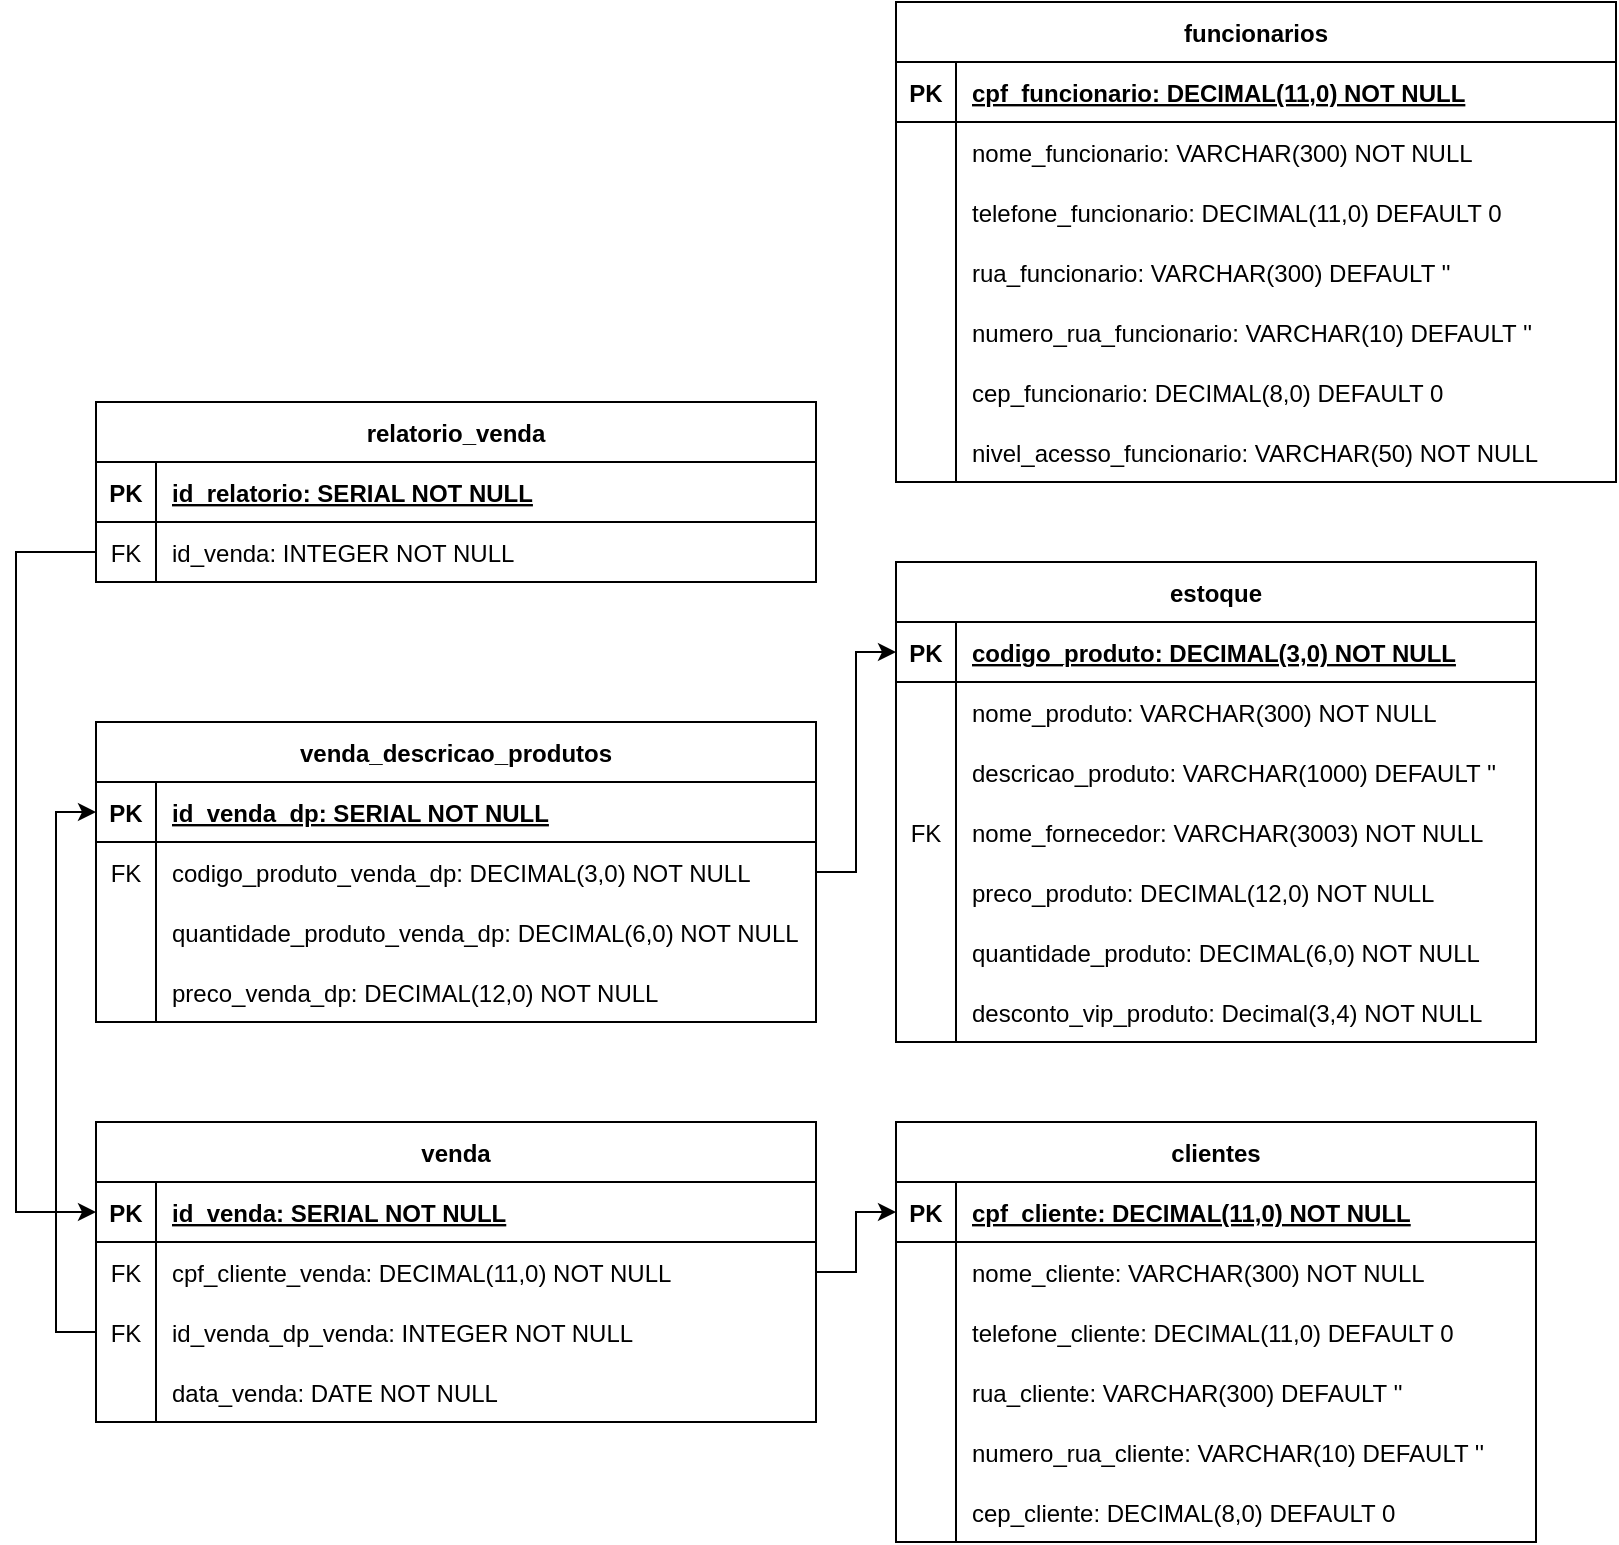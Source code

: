 <mxfile version="22.1.5" type="github">
  <diagram id="R2lEEEUBdFMjLlhIrx00" name="Page-1">
    <mxGraphModel dx="1674" dy="896" grid="1" gridSize="10" guides="1" tooltips="1" connect="1" arrows="1" fold="1" page="1" pageScale="1" pageWidth="850" pageHeight="1100" math="0" shadow="0" extFonts="Permanent Marker^https://fonts.googleapis.com/css?family=Permanent+Marker">
      <root>
        <mxCell id="0" />
        <mxCell id="1" parent="0" />
        <mxCell id="C-vyLk0tnHw3VtMMgP7b-2" value="clientes" style="shape=table;startSize=30;container=1;collapsible=1;childLayout=tableLayout;fixedRows=1;rowLines=0;fontStyle=1;align=center;resizeLast=1;" parent="1" vertex="1">
          <mxGeometry x="460" y="600" width="320" height="210" as="geometry" />
        </mxCell>
        <mxCell id="C-vyLk0tnHw3VtMMgP7b-3" value="" style="shape=partialRectangle;collapsible=0;dropTarget=0;pointerEvents=0;fillColor=none;points=[[0,0.5],[1,0.5]];portConstraint=eastwest;top=0;left=0;right=0;bottom=1;" parent="C-vyLk0tnHw3VtMMgP7b-2" vertex="1">
          <mxGeometry y="30" width="320" height="30" as="geometry" />
        </mxCell>
        <mxCell id="C-vyLk0tnHw3VtMMgP7b-4" value="PK" style="shape=partialRectangle;overflow=hidden;connectable=0;fillColor=none;top=0;left=0;bottom=0;right=0;fontStyle=1;" parent="C-vyLk0tnHw3VtMMgP7b-3" vertex="1">
          <mxGeometry width="30" height="30" as="geometry">
            <mxRectangle width="30" height="30" as="alternateBounds" />
          </mxGeometry>
        </mxCell>
        <mxCell id="C-vyLk0tnHw3VtMMgP7b-5" value="cpf_cliente: DECIMAL(11,0) NOT NULL" style="shape=partialRectangle;overflow=hidden;connectable=0;fillColor=none;top=0;left=0;bottom=0;right=0;align=left;spacingLeft=6;fontStyle=5;" parent="C-vyLk0tnHw3VtMMgP7b-3" vertex="1">
          <mxGeometry x="30" width="290" height="30" as="geometry">
            <mxRectangle width="290" height="30" as="alternateBounds" />
          </mxGeometry>
        </mxCell>
        <mxCell id="C-vyLk0tnHw3VtMMgP7b-6" value="" style="shape=partialRectangle;collapsible=0;dropTarget=0;pointerEvents=0;fillColor=none;points=[[0,0.5],[1,0.5]];portConstraint=eastwest;top=0;left=0;right=0;bottom=0;" parent="C-vyLk0tnHw3VtMMgP7b-2" vertex="1">
          <mxGeometry y="60" width="320" height="30" as="geometry" />
        </mxCell>
        <mxCell id="C-vyLk0tnHw3VtMMgP7b-7" value="" style="shape=partialRectangle;overflow=hidden;connectable=0;fillColor=none;top=0;left=0;bottom=0;right=0;" parent="C-vyLk0tnHw3VtMMgP7b-6" vertex="1">
          <mxGeometry width="30" height="30" as="geometry">
            <mxRectangle width="30" height="30" as="alternateBounds" />
          </mxGeometry>
        </mxCell>
        <mxCell id="C-vyLk0tnHw3VtMMgP7b-8" value="nome_cliente: VARCHAR(300) NOT NULL" style="shape=partialRectangle;overflow=hidden;connectable=0;fillColor=none;top=0;left=0;bottom=0;right=0;align=left;spacingLeft=6;" parent="C-vyLk0tnHw3VtMMgP7b-6" vertex="1">
          <mxGeometry x="30" width="290" height="30" as="geometry">
            <mxRectangle width="290" height="30" as="alternateBounds" />
          </mxGeometry>
        </mxCell>
        <mxCell id="VuaBsLZZw2XXIkpd5qdw-1" value="" style="shape=partialRectangle;collapsible=0;dropTarget=0;pointerEvents=0;fillColor=none;points=[[0,0.5],[1,0.5]];portConstraint=eastwest;top=0;left=0;right=0;bottom=0;" parent="C-vyLk0tnHw3VtMMgP7b-2" vertex="1">
          <mxGeometry y="90" width="320" height="30" as="geometry" />
        </mxCell>
        <mxCell id="VuaBsLZZw2XXIkpd5qdw-2" value="" style="shape=partialRectangle;overflow=hidden;connectable=0;fillColor=none;top=0;left=0;bottom=0;right=0;" parent="VuaBsLZZw2XXIkpd5qdw-1" vertex="1">
          <mxGeometry width="30" height="30" as="geometry">
            <mxRectangle width="30" height="30" as="alternateBounds" />
          </mxGeometry>
        </mxCell>
        <mxCell id="VuaBsLZZw2XXIkpd5qdw-3" value="telefone_cliente: DECIMAL(11,0) DEFAULT 0" style="shape=partialRectangle;overflow=hidden;connectable=0;fillColor=none;top=0;left=0;bottom=0;right=0;align=left;spacingLeft=6;" parent="VuaBsLZZw2XXIkpd5qdw-1" vertex="1">
          <mxGeometry x="30" width="290" height="30" as="geometry">
            <mxRectangle width="290" height="30" as="alternateBounds" />
          </mxGeometry>
        </mxCell>
        <mxCell id="VuaBsLZZw2XXIkpd5qdw-4" value="" style="shape=partialRectangle;collapsible=0;dropTarget=0;pointerEvents=0;fillColor=none;points=[[0,0.5],[1,0.5]];portConstraint=eastwest;top=0;left=0;right=0;bottom=0;" parent="C-vyLk0tnHw3VtMMgP7b-2" vertex="1">
          <mxGeometry y="120" width="320" height="30" as="geometry" />
        </mxCell>
        <mxCell id="VuaBsLZZw2XXIkpd5qdw-5" value="" style="shape=partialRectangle;overflow=hidden;connectable=0;fillColor=none;top=0;left=0;bottom=0;right=0;" parent="VuaBsLZZw2XXIkpd5qdw-4" vertex="1">
          <mxGeometry width="30" height="30" as="geometry">
            <mxRectangle width="30" height="30" as="alternateBounds" />
          </mxGeometry>
        </mxCell>
        <mxCell id="VuaBsLZZw2XXIkpd5qdw-6" value="rua_cliente: VARCHAR(300) DEFAULT &#39;&#39;" style="shape=partialRectangle;overflow=hidden;connectable=0;fillColor=none;top=0;left=0;bottom=0;right=0;align=left;spacingLeft=6;" parent="VuaBsLZZw2XXIkpd5qdw-4" vertex="1">
          <mxGeometry x="30" width="290" height="30" as="geometry">
            <mxRectangle width="290" height="30" as="alternateBounds" />
          </mxGeometry>
        </mxCell>
        <mxCell id="VuaBsLZZw2XXIkpd5qdw-7" value="" style="shape=partialRectangle;collapsible=0;dropTarget=0;pointerEvents=0;fillColor=none;points=[[0,0.5],[1,0.5]];portConstraint=eastwest;top=0;left=0;right=0;bottom=0;" parent="C-vyLk0tnHw3VtMMgP7b-2" vertex="1">
          <mxGeometry y="150" width="320" height="30" as="geometry" />
        </mxCell>
        <mxCell id="VuaBsLZZw2XXIkpd5qdw-8" value="" style="shape=partialRectangle;overflow=hidden;connectable=0;fillColor=none;top=0;left=0;bottom=0;right=0;" parent="VuaBsLZZw2XXIkpd5qdw-7" vertex="1">
          <mxGeometry width="30" height="30" as="geometry">
            <mxRectangle width="30" height="30" as="alternateBounds" />
          </mxGeometry>
        </mxCell>
        <mxCell id="VuaBsLZZw2XXIkpd5qdw-9" value="numero_rua_cliente: VARCHAR(10) DEFAULT &#39;&#39;" style="shape=partialRectangle;overflow=hidden;connectable=0;fillColor=none;top=0;left=0;bottom=0;right=0;align=left;spacingLeft=6;" parent="VuaBsLZZw2XXIkpd5qdw-7" vertex="1">
          <mxGeometry x="30" width="290" height="30" as="geometry">
            <mxRectangle width="290" height="30" as="alternateBounds" />
          </mxGeometry>
        </mxCell>
        <mxCell id="C-vyLk0tnHw3VtMMgP7b-9" value="" style="shape=partialRectangle;collapsible=0;dropTarget=0;pointerEvents=0;fillColor=none;points=[[0,0.5],[1,0.5]];portConstraint=eastwest;top=0;left=0;right=0;bottom=0;" parent="C-vyLk0tnHw3VtMMgP7b-2" vertex="1">
          <mxGeometry y="180" width="320" height="30" as="geometry" />
        </mxCell>
        <mxCell id="C-vyLk0tnHw3VtMMgP7b-10" value="" style="shape=partialRectangle;overflow=hidden;connectable=0;fillColor=none;top=0;left=0;bottom=0;right=0;" parent="C-vyLk0tnHw3VtMMgP7b-9" vertex="1">
          <mxGeometry width="30" height="30" as="geometry">
            <mxRectangle width="30" height="30" as="alternateBounds" />
          </mxGeometry>
        </mxCell>
        <mxCell id="C-vyLk0tnHw3VtMMgP7b-11" value="cep_cliente: DECIMAL(8,0) DEFAULT 0 " style="shape=partialRectangle;overflow=hidden;connectable=0;fillColor=none;top=0;left=0;bottom=0;right=0;align=left;spacingLeft=6;" parent="C-vyLk0tnHw3VtMMgP7b-9" vertex="1">
          <mxGeometry x="30" width="290" height="30" as="geometry">
            <mxRectangle width="290" height="30" as="alternateBounds" />
          </mxGeometry>
        </mxCell>
        <mxCell id="VuaBsLZZw2XXIkpd5qdw-10" value="estoque" style="shape=table;startSize=30;container=1;collapsible=1;childLayout=tableLayout;fixedRows=1;rowLines=0;fontStyle=1;align=center;resizeLast=1;" parent="1" vertex="1">
          <mxGeometry x="460" y="320" width="320" height="240" as="geometry" />
        </mxCell>
        <mxCell id="VuaBsLZZw2XXIkpd5qdw-11" value="" style="shape=partialRectangle;collapsible=0;dropTarget=0;pointerEvents=0;fillColor=none;points=[[0,0.5],[1,0.5]];portConstraint=eastwest;top=0;left=0;right=0;bottom=1;" parent="VuaBsLZZw2XXIkpd5qdw-10" vertex="1">
          <mxGeometry y="30" width="320" height="30" as="geometry" />
        </mxCell>
        <mxCell id="VuaBsLZZw2XXIkpd5qdw-12" value="PK" style="shape=partialRectangle;overflow=hidden;connectable=0;fillColor=none;top=0;left=0;bottom=0;right=0;fontStyle=1;" parent="VuaBsLZZw2XXIkpd5qdw-11" vertex="1">
          <mxGeometry width="30" height="30" as="geometry">
            <mxRectangle width="30" height="30" as="alternateBounds" />
          </mxGeometry>
        </mxCell>
        <mxCell id="VuaBsLZZw2XXIkpd5qdw-13" value="codigo_produto: DECIMAL(3,0) NOT NULL" style="shape=partialRectangle;overflow=hidden;connectable=0;fillColor=none;top=0;left=0;bottom=0;right=0;align=left;spacingLeft=6;fontStyle=5;" parent="VuaBsLZZw2XXIkpd5qdw-11" vertex="1">
          <mxGeometry x="30" width="290" height="30" as="geometry">
            <mxRectangle width="290" height="30" as="alternateBounds" />
          </mxGeometry>
        </mxCell>
        <mxCell id="VuaBsLZZw2XXIkpd5qdw-14" value="" style="shape=partialRectangle;collapsible=0;dropTarget=0;pointerEvents=0;fillColor=none;points=[[0,0.5],[1,0.5]];portConstraint=eastwest;top=0;left=0;right=0;bottom=0;" parent="VuaBsLZZw2XXIkpd5qdw-10" vertex="1">
          <mxGeometry y="60" width="320" height="30" as="geometry" />
        </mxCell>
        <mxCell id="VuaBsLZZw2XXIkpd5qdw-15" value="" style="shape=partialRectangle;overflow=hidden;connectable=0;fillColor=none;top=0;left=0;bottom=0;right=0;" parent="VuaBsLZZw2XXIkpd5qdw-14" vertex="1">
          <mxGeometry width="30" height="30" as="geometry">
            <mxRectangle width="30" height="30" as="alternateBounds" />
          </mxGeometry>
        </mxCell>
        <mxCell id="VuaBsLZZw2XXIkpd5qdw-16" value="nome_produto: VARCHAR(300) NOT NULL" style="shape=partialRectangle;overflow=hidden;connectable=0;fillColor=none;top=0;left=0;bottom=0;right=0;align=left;spacingLeft=6;" parent="VuaBsLZZw2XXIkpd5qdw-14" vertex="1">
          <mxGeometry x="30" width="290" height="30" as="geometry">
            <mxRectangle width="290" height="30" as="alternateBounds" />
          </mxGeometry>
        </mxCell>
        <mxCell id="VuaBsLZZw2XXIkpd5qdw-17" value="" style="shape=partialRectangle;collapsible=0;dropTarget=0;pointerEvents=0;fillColor=none;points=[[0,0.5],[1,0.5]];portConstraint=eastwest;top=0;left=0;right=0;bottom=0;" parent="VuaBsLZZw2XXIkpd5qdw-10" vertex="1">
          <mxGeometry y="90" width="320" height="30" as="geometry" />
        </mxCell>
        <mxCell id="VuaBsLZZw2XXIkpd5qdw-18" value="" style="shape=partialRectangle;overflow=hidden;connectable=0;fillColor=none;top=0;left=0;bottom=0;right=0;" parent="VuaBsLZZw2XXIkpd5qdw-17" vertex="1">
          <mxGeometry width="30" height="30" as="geometry">
            <mxRectangle width="30" height="30" as="alternateBounds" />
          </mxGeometry>
        </mxCell>
        <mxCell id="VuaBsLZZw2XXIkpd5qdw-19" value="descricao_produto: VARCHAR(1000) DEFAULT &#39;&#39;" style="shape=partialRectangle;overflow=hidden;connectable=0;fillColor=none;top=0;left=0;bottom=0;right=0;align=left;spacingLeft=6;" parent="VuaBsLZZw2XXIkpd5qdw-17" vertex="1">
          <mxGeometry x="30" width="290" height="30" as="geometry">
            <mxRectangle width="290" height="30" as="alternateBounds" />
          </mxGeometry>
        </mxCell>
        <mxCell id="VuaBsLZZw2XXIkpd5qdw-20" value="" style="shape=partialRectangle;collapsible=0;dropTarget=0;pointerEvents=0;fillColor=none;points=[[0,0.5],[1,0.5]];portConstraint=eastwest;top=0;left=0;right=0;bottom=0;" parent="VuaBsLZZw2XXIkpd5qdw-10" vertex="1">
          <mxGeometry y="120" width="320" height="30" as="geometry" />
        </mxCell>
        <mxCell id="VuaBsLZZw2XXIkpd5qdw-21" value="FK" style="shape=partialRectangle;overflow=hidden;connectable=0;fillColor=none;top=0;left=0;bottom=0;right=0;" parent="VuaBsLZZw2XXIkpd5qdw-20" vertex="1">
          <mxGeometry width="30" height="30" as="geometry">
            <mxRectangle width="30" height="30" as="alternateBounds" />
          </mxGeometry>
        </mxCell>
        <mxCell id="VuaBsLZZw2XXIkpd5qdw-22" value="nome_fornecedor: VARCHAR(3003) NOT NULL" style="shape=partialRectangle;overflow=hidden;connectable=0;fillColor=none;top=0;left=0;bottom=0;right=0;align=left;spacingLeft=6;" parent="VuaBsLZZw2XXIkpd5qdw-20" vertex="1">
          <mxGeometry x="30" width="290" height="30" as="geometry">
            <mxRectangle width="290" height="30" as="alternateBounds" />
          </mxGeometry>
        </mxCell>
        <mxCell id="VuaBsLZZw2XXIkpd5qdw-23" value="" style="shape=partialRectangle;collapsible=0;dropTarget=0;pointerEvents=0;fillColor=none;points=[[0,0.5],[1,0.5]];portConstraint=eastwest;top=0;left=0;right=0;bottom=0;" parent="VuaBsLZZw2XXIkpd5qdw-10" vertex="1">
          <mxGeometry y="150" width="320" height="30" as="geometry" />
        </mxCell>
        <mxCell id="VuaBsLZZw2XXIkpd5qdw-24" value="" style="shape=partialRectangle;overflow=hidden;connectable=0;fillColor=none;top=0;left=0;bottom=0;right=0;" parent="VuaBsLZZw2XXIkpd5qdw-23" vertex="1">
          <mxGeometry width="30" height="30" as="geometry">
            <mxRectangle width="30" height="30" as="alternateBounds" />
          </mxGeometry>
        </mxCell>
        <mxCell id="VuaBsLZZw2XXIkpd5qdw-25" value="preco_produto: DECIMAL(12,0) NOT NULL" style="shape=partialRectangle;overflow=hidden;connectable=0;fillColor=none;top=0;left=0;bottom=0;right=0;align=left;spacingLeft=6;" parent="VuaBsLZZw2XXIkpd5qdw-23" vertex="1">
          <mxGeometry x="30" width="290" height="30" as="geometry">
            <mxRectangle width="290" height="30" as="alternateBounds" />
          </mxGeometry>
        </mxCell>
        <mxCell id="VuaBsLZZw2XXIkpd5qdw-26" value="" style="shape=partialRectangle;collapsible=0;dropTarget=0;pointerEvents=0;fillColor=none;points=[[0,0.5],[1,0.5]];portConstraint=eastwest;top=0;left=0;right=0;bottom=0;" parent="VuaBsLZZw2XXIkpd5qdw-10" vertex="1">
          <mxGeometry y="180" width="320" height="30" as="geometry" />
        </mxCell>
        <mxCell id="VuaBsLZZw2XXIkpd5qdw-27" value="" style="shape=partialRectangle;overflow=hidden;connectable=0;fillColor=none;top=0;left=0;bottom=0;right=0;" parent="VuaBsLZZw2XXIkpd5qdw-26" vertex="1">
          <mxGeometry width="30" height="30" as="geometry">
            <mxRectangle width="30" height="30" as="alternateBounds" />
          </mxGeometry>
        </mxCell>
        <mxCell id="VuaBsLZZw2XXIkpd5qdw-28" value="quantidade_produto: DECIMAL(6,0) NOT NULL" style="shape=partialRectangle;overflow=hidden;connectable=0;fillColor=none;top=0;left=0;bottom=0;right=0;align=left;spacingLeft=6;" parent="VuaBsLZZw2XXIkpd5qdw-26" vertex="1">
          <mxGeometry x="30" width="290" height="30" as="geometry">
            <mxRectangle width="290" height="30" as="alternateBounds" />
          </mxGeometry>
        </mxCell>
        <mxCell id="VuaBsLZZw2XXIkpd5qdw-74" value="" style="shape=partialRectangle;collapsible=0;dropTarget=0;pointerEvents=0;fillColor=none;points=[[0,0.5],[1,0.5]];portConstraint=eastwest;top=0;left=0;right=0;bottom=0;" parent="VuaBsLZZw2XXIkpd5qdw-10" vertex="1">
          <mxGeometry y="210" width="320" height="30" as="geometry" />
        </mxCell>
        <mxCell id="VuaBsLZZw2XXIkpd5qdw-75" value="" style="shape=partialRectangle;overflow=hidden;connectable=0;fillColor=none;top=0;left=0;bottom=0;right=0;" parent="VuaBsLZZw2XXIkpd5qdw-74" vertex="1">
          <mxGeometry width="30" height="30" as="geometry">
            <mxRectangle width="30" height="30" as="alternateBounds" />
          </mxGeometry>
        </mxCell>
        <mxCell id="VuaBsLZZw2XXIkpd5qdw-76" value="desconto_vip_produto: Decimal(3,4) NOT NULL" style="shape=partialRectangle;overflow=hidden;connectable=0;fillColor=none;top=0;left=0;bottom=0;right=0;align=left;spacingLeft=6;" parent="VuaBsLZZw2XXIkpd5qdw-74" vertex="1">
          <mxGeometry x="30" width="290" height="30" as="geometry">
            <mxRectangle width="290" height="30" as="alternateBounds" />
          </mxGeometry>
        </mxCell>
        <mxCell id="VuaBsLZZw2XXIkpd5qdw-48" value="funcionarios" style="shape=table;startSize=30;container=1;collapsible=1;childLayout=tableLayout;fixedRows=1;rowLines=0;fontStyle=1;align=center;resizeLast=1;" parent="1" vertex="1">
          <mxGeometry x="460" y="40" width="360" height="240" as="geometry" />
        </mxCell>
        <mxCell id="VuaBsLZZw2XXIkpd5qdw-49" value="" style="shape=partialRectangle;collapsible=0;dropTarget=0;pointerEvents=0;fillColor=none;points=[[0,0.5],[1,0.5]];portConstraint=eastwest;top=0;left=0;right=0;bottom=1;" parent="VuaBsLZZw2XXIkpd5qdw-48" vertex="1">
          <mxGeometry y="30" width="360" height="30" as="geometry" />
        </mxCell>
        <mxCell id="VuaBsLZZw2XXIkpd5qdw-50" value="PK" style="shape=partialRectangle;overflow=hidden;connectable=0;fillColor=none;top=0;left=0;bottom=0;right=0;fontStyle=1;" parent="VuaBsLZZw2XXIkpd5qdw-49" vertex="1">
          <mxGeometry width="30" height="30" as="geometry">
            <mxRectangle width="30" height="30" as="alternateBounds" />
          </mxGeometry>
        </mxCell>
        <mxCell id="VuaBsLZZw2XXIkpd5qdw-51" value="cpf_funcionario: DECIMAL(11,0) NOT NULL" style="shape=partialRectangle;overflow=hidden;connectable=0;fillColor=none;top=0;left=0;bottom=0;right=0;align=left;spacingLeft=6;fontStyle=5;" parent="VuaBsLZZw2XXIkpd5qdw-49" vertex="1">
          <mxGeometry x="30" width="330" height="30" as="geometry">
            <mxRectangle width="330" height="30" as="alternateBounds" />
          </mxGeometry>
        </mxCell>
        <mxCell id="VuaBsLZZw2XXIkpd5qdw-52" value="" style="shape=partialRectangle;collapsible=0;dropTarget=0;pointerEvents=0;fillColor=none;points=[[0,0.5],[1,0.5]];portConstraint=eastwest;top=0;left=0;right=0;bottom=0;" parent="VuaBsLZZw2XXIkpd5qdw-48" vertex="1">
          <mxGeometry y="60" width="360" height="30" as="geometry" />
        </mxCell>
        <mxCell id="VuaBsLZZw2XXIkpd5qdw-53" value="" style="shape=partialRectangle;overflow=hidden;connectable=0;fillColor=none;top=0;left=0;bottom=0;right=0;" parent="VuaBsLZZw2XXIkpd5qdw-52" vertex="1">
          <mxGeometry width="30" height="30" as="geometry">
            <mxRectangle width="30" height="30" as="alternateBounds" />
          </mxGeometry>
        </mxCell>
        <mxCell id="VuaBsLZZw2XXIkpd5qdw-54" value="nome_funcionario: VARCHAR(300) NOT NULL" style="shape=partialRectangle;overflow=hidden;connectable=0;fillColor=none;top=0;left=0;bottom=0;right=0;align=left;spacingLeft=6;" parent="VuaBsLZZw2XXIkpd5qdw-52" vertex="1">
          <mxGeometry x="30" width="330" height="30" as="geometry">
            <mxRectangle width="330" height="30" as="alternateBounds" />
          </mxGeometry>
        </mxCell>
        <mxCell id="VuaBsLZZw2XXIkpd5qdw-55" value="" style="shape=partialRectangle;collapsible=0;dropTarget=0;pointerEvents=0;fillColor=none;points=[[0,0.5],[1,0.5]];portConstraint=eastwest;top=0;left=0;right=0;bottom=0;" parent="VuaBsLZZw2XXIkpd5qdw-48" vertex="1">
          <mxGeometry y="90" width="360" height="30" as="geometry" />
        </mxCell>
        <mxCell id="VuaBsLZZw2XXIkpd5qdw-56" value="" style="shape=partialRectangle;overflow=hidden;connectable=0;fillColor=none;top=0;left=0;bottom=0;right=0;" parent="VuaBsLZZw2XXIkpd5qdw-55" vertex="1">
          <mxGeometry width="30" height="30" as="geometry">
            <mxRectangle width="30" height="30" as="alternateBounds" />
          </mxGeometry>
        </mxCell>
        <mxCell id="VuaBsLZZw2XXIkpd5qdw-57" value="telefone_funcionario: DECIMAL(11,0) DEFAULT 0" style="shape=partialRectangle;overflow=hidden;connectable=0;fillColor=none;top=0;left=0;bottom=0;right=0;align=left;spacingLeft=6;" parent="VuaBsLZZw2XXIkpd5qdw-55" vertex="1">
          <mxGeometry x="30" width="330" height="30" as="geometry">
            <mxRectangle width="330" height="30" as="alternateBounds" />
          </mxGeometry>
        </mxCell>
        <mxCell id="VuaBsLZZw2XXIkpd5qdw-58" value="" style="shape=partialRectangle;collapsible=0;dropTarget=0;pointerEvents=0;fillColor=none;points=[[0,0.5],[1,0.5]];portConstraint=eastwest;top=0;left=0;right=0;bottom=0;" parent="VuaBsLZZw2XXIkpd5qdw-48" vertex="1">
          <mxGeometry y="120" width="360" height="30" as="geometry" />
        </mxCell>
        <mxCell id="VuaBsLZZw2XXIkpd5qdw-59" value="" style="shape=partialRectangle;overflow=hidden;connectable=0;fillColor=none;top=0;left=0;bottom=0;right=0;" parent="VuaBsLZZw2XXIkpd5qdw-58" vertex="1">
          <mxGeometry width="30" height="30" as="geometry">
            <mxRectangle width="30" height="30" as="alternateBounds" />
          </mxGeometry>
        </mxCell>
        <mxCell id="VuaBsLZZw2XXIkpd5qdw-60" value="rua_funcionario: VARCHAR(300) DEFAULT &#39;&#39;" style="shape=partialRectangle;overflow=hidden;connectable=0;fillColor=none;top=0;left=0;bottom=0;right=0;align=left;spacingLeft=6;" parent="VuaBsLZZw2XXIkpd5qdw-58" vertex="1">
          <mxGeometry x="30" width="330" height="30" as="geometry">
            <mxRectangle width="330" height="30" as="alternateBounds" />
          </mxGeometry>
        </mxCell>
        <mxCell id="VuaBsLZZw2XXIkpd5qdw-61" value="" style="shape=partialRectangle;collapsible=0;dropTarget=0;pointerEvents=0;fillColor=none;points=[[0,0.5],[1,0.5]];portConstraint=eastwest;top=0;left=0;right=0;bottom=0;" parent="VuaBsLZZw2XXIkpd5qdw-48" vertex="1">
          <mxGeometry y="150" width="360" height="30" as="geometry" />
        </mxCell>
        <mxCell id="VuaBsLZZw2XXIkpd5qdw-62" value="" style="shape=partialRectangle;overflow=hidden;connectable=0;fillColor=none;top=0;left=0;bottom=0;right=0;" parent="VuaBsLZZw2XXIkpd5qdw-61" vertex="1">
          <mxGeometry width="30" height="30" as="geometry">
            <mxRectangle width="30" height="30" as="alternateBounds" />
          </mxGeometry>
        </mxCell>
        <mxCell id="VuaBsLZZw2XXIkpd5qdw-63" value="numero_rua_funcionario: VARCHAR(10) DEFAULT &#39;&#39;" style="shape=partialRectangle;overflow=hidden;connectable=0;fillColor=none;top=0;left=0;bottom=0;right=0;align=left;spacingLeft=6;" parent="VuaBsLZZw2XXIkpd5qdw-61" vertex="1">
          <mxGeometry x="30" width="330" height="30" as="geometry">
            <mxRectangle width="330" height="30" as="alternateBounds" />
          </mxGeometry>
        </mxCell>
        <mxCell id="VuaBsLZZw2XXIkpd5qdw-64" value="" style="shape=partialRectangle;collapsible=0;dropTarget=0;pointerEvents=0;fillColor=none;points=[[0,0.5],[1,0.5]];portConstraint=eastwest;top=0;left=0;right=0;bottom=0;" parent="VuaBsLZZw2XXIkpd5qdw-48" vertex="1">
          <mxGeometry y="180" width="360" height="30" as="geometry" />
        </mxCell>
        <mxCell id="VuaBsLZZw2XXIkpd5qdw-65" value="" style="shape=partialRectangle;overflow=hidden;connectable=0;fillColor=none;top=0;left=0;bottom=0;right=0;" parent="VuaBsLZZw2XXIkpd5qdw-64" vertex="1">
          <mxGeometry width="30" height="30" as="geometry">
            <mxRectangle width="30" height="30" as="alternateBounds" />
          </mxGeometry>
        </mxCell>
        <mxCell id="VuaBsLZZw2XXIkpd5qdw-66" value="cep_funcionario: DECIMAL(8,0) DEFAULT 0 " style="shape=partialRectangle;overflow=hidden;connectable=0;fillColor=none;top=0;left=0;bottom=0;right=0;align=left;spacingLeft=6;" parent="VuaBsLZZw2XXIkpd5qdw-64" vertex="1">
          <mxGeometry x="30" width="330" height="30" as="geometry">
            <mxRectangle width="330" height="30" as="alternateBounds" />
          </mxGeometry>
        </mxCell>
        <mxCell id="VuaBsLZZw2XXIkpd5qdw-71" value="" style="shape=partialRectangle;collapsible=0;dropTarget=0;pointerEvents=0;fillColor=none;points=[[0,0.5],[1,0.5]];portConstraint=eastwest;top=0;left=0;right=0;bottom=0;" parent="VuaBsLZZw2XXIkpd5qdw-48" vertex="1">
          <mxGeometry y="210" width="360" height="30" as="geometry" />
        </mxCell>
        <mxCell id="VuaBsLZZw2XXIkpd5qdw-72" value="" style="shape=partialRectangle;overflow=hidden;connectable=0;fillColor=none;top=0;left=0;bottom=0;right=0;" parent="VuaBsLZZw2XXIkpd5qdw-71" vertex="1">
          <mxGeometry width="30" height="30" as="geometry">
            <mxRectangle width="30" height="30" as="alternateBounds" />
          </mxGeometry>
        </mxCell>
        <mxCell id="VuaBsLZZw2XXIkpd5qdw-73" value="nivel_acesso_funcionario: VARCHAR(50) NOT NULL" style="shape=partialRectangle;overflow=hidden;connectable=0;fillColor=none;top=0;left=0;bottom=0;right=0;align=left;spacingLeft=6;" parent="VuaBsLZZw2XXIkpd5qdw-71" vertex="1">
          <mxGeometry x="30" width="330" height="30" as="geometry">
            <mxRectangle width="330" height="30" as="alternateBounds" />
          </mxGeometry>
        </mxCell>
        <mxCell id="VuaBsLZZw2XXIkpd5qdw-78" value="relatorio_venda" style="shape=table;startSize=30;container=1;collapsible=1;childLayout=tableLayout;fixedRows=1;rowLines=0;fontStyle=1;align=center;resizeLast=1;" parent="1" vertex="1">
          <mxGeometry x="60" y="240" width="360" height="90" as="geometry" />
        </mxCell>
        <mxCell id="VuaBsLZZw2XXIkpd5qdw-79" value="" style="shape=partialRectangle;collapsible=0;dropTarget=0;pointerEvents=0;fillColor=none;points=[[0,0.5],[1,0.5]];portConstraint=eastwest;top=0;left=0;right=0;bottom=1;" parent="VuaBsLZZw2XXIkpd5qdw-78" vertex="1">
          <mxGeometry y="30" width="360" height="30" as="geometry" />
        </mxCell>
        <mxCell id="VuaBsLZZw2XXIkpd5qdw-80" value="PK" style="shape=partialRectangle;overflow=hidden;connectable=0;fillColor=none;top=0;left=0;bottom=0;right=0;fontStyle=1;" parent="VuaBsLZZw2XXIkpd5qdw-79" vertex="1">
          <mxGeometry width="30" height="30" as="geometry">
            <mxRectangle width="30" height="30" as="alternateBounds" />
          </mxGeometry>
        </mxCell>
        <mxCell id="VuaBsLZZw2XXIkpd5qdw-81" value="id_relatorio: SERIAL NOT NULL" style="shape=partialRectangle;overflow=hidden;connectable=0;fillColor=none;top=0;left=0;bottom=0;right=0;align=left;spacingLeft=6;fontStyle=5;" parent="VuaBsLZZw2XXIkpd5qdw-79" vertex="1">
          <mxGeometry x="30" width="330" height="30" as="geometry">
            <mxRectangle width="330" height="30" as="alternateBounds" />
          </mxGeometry>
        </mxCell>
        <mxCell id="VuaBsLZZw2XXIkpd5qdw-82" value="" style="shape=partialRectangle;collapsible=0;dropTarget=0;pointerEvents=0;fillColor=none;points=[[0,0.5],[1,0.5]];portConstraint=eastwest;top=0;left=0;right=0;bottom=0;" parent="VuaBsLZZw2XXIkpd5qdw-78" vertex="1">
          <mxGeometry y="60" width="360" height="30" as="geometry" />
        </mxCell>
        <mxCell id="VuaBsLZZw2XXIkpd5qdw-83" value="FK" style="shape=partialRectangle;overflow=hidden;connectable=0;fillColor=none;top=0;left=0;bottom=0;right=0;" parent="VuaBsLZZw2XXIkpd5qdw-82" vertex="1">
          <mxGeometry width="30" height="30" as="geometry">
            <mxRectangle width="30" height="30" as="alternateBounds" />
          </mxGeometry>
        </mxCell>
        <mxCell id="VuaBsLZZw2XXIkpd5qdw-84" value="id_venda: INTEGER NOT NULL" style="shape=partialRectangle;overflow=hidden;connectable=0;fillColor=none;top=0;left=0;bottom=0;right=0;align=left;spacingLeft=6;" parent="VuaBsLZZw2XXIkpd5qdw-82" vertex="1">
          <mxGeometry x="30" width="330" height="30" as="geometry">
            <mxRectangle width="330" height="30" as="alternateBounds" />
          </mxGeometry>
        </mxCell>
        <mxCell id="VuaBsLZZw2XXIkpd5qdw-97" value="venda_descricao_produtos" style="shape=table;startSize=30;container=1;collapsible=1;childLayout=tableLayout;fixedRows=1;rowLines=0;fontStyle=1;align=center;resizeLast=1;" parent="1" vertex="1">
          <mxGeometry x="60" y="400" width="360" height="150" as="geometry" />
        </mxCell>
        <mxCell id="VuaBsLZZw2XXIkpd5qdw-98" value="" style="shape=partialRectangle;collapsible=0;dropTarget=0;pointerEvents=0;fillColor=none;points=[[0,0.5],[1,0.5]];portConstraint=eastwest;top=0;left=0;right=0;bottom=1;" parent="VuaBsLZZw2XXIkpd5qdw-97" vertex="1">
          <mxGeometry y="30" width="360" height="30" as="geometry" />
        </mxCell>
        <mxCell id="VuaBsLZZw2XXIkpd5qdw-99" value="PK" style="shape=partialRectangle;overflow=hidden;connectable=0;fillColor=none;top=0;left=0;bottom=0;right=0;fontStyle=1;" parent="VuaBsLZZw2XXIkpd5qdw-98" vertex="1">
          <mxGeometry width="30" height="30" as="geometry">
            <mxRectangle width="30" height="30" as="alternateBounds" />
          </mxGeometry>
        </mxCell>
        <mxCell id="VuaBsLZZw2XXIkpd5qdw-100" value="id_venda_dp: SERIAL NOT NULL" style="shape=partialRectangle;overflow=hidden;connectable=0;fillColor=none;top=0;left=0;bottom=0;right=0;align=left;spacingLeft=6;fontStyle=5;" parent="VuaBsLZZw2XXIkpd5qdw-98" vertex="1">
          <mxGeometry x="30" width="330" height="30" as="geometry">
            <mxRectangle width="330" height="30" as="alternateBounds" />
          </mxGeometry>
        </mxCell>
        <mxCell id="VuaBsLZZw2XXIkpd5qdw-101" value="" style="shape=partialRectangle;collapsible=0;dropTarget=0;pointerEvents=0;fillColor=none;points=[[0,0.5],[1,0.5]];portConstraint=eastwest;top=0;left=0;right=0;bottom=0;" parent="VuaBsLZZw2XXIkpd5qdw-97" vertex="1">
          <mxGeometry y="60" width="360" height="30" as="geometry" />
        </mxCell>
        <mxCell id="VuaBsLZZw2XXIkpd5qdw-102" value="FK" style="shape=partialRectangle;overflow=hidden;connectable=0;fillColor=none;top=0;left=0;bottom=0;right=0;" parent="VuaBsLZZw2XXIkpd5qdw-101" vertex="1">
          <mxGeometry width="30" height="30" as="geometry">
            <mxRectangle width="30" height="30" as="alternateBounds" />
          </mxGeometry>
        </mxCell>
        <mxCell id="VuaBsLZZw2XXIkpd5qdw-103" value="codigo_produto_venda_dp: DECIMAL(3,0) NOT NULL" style="shape=partialRectangle;overflow=hidden;connectable=0;fillColor=none;top=0;left=0;bottom=0;right=0;align=left;spacingLeft=6;" parent="VuaBsLZZw2XXIkpd5qdw-101" vertex="1">
          <mxGeometry x="30" width="330" height="30" as="geometry">
            <mxRectangle width="330" height="30" as="alternateBounds" />
          </mxGeometry>
        </mxCell>
        <mxCell id="VuaBsLZZw2XXIkpd5qdw-118" value="" style="shape=partialRectangle;collapsible=0;dropTarget=0;pointerEvents=0;fillColor=none;points=[[0,0.5],[1,0.5]];portConstraint=eastwest;top=0;left=0;right=0;bottom=0;" parent="VuaBsLZZw2XXIkpd5qdw-97" vertex="1">
          <mxGeometry y="90" width="360" height="30" as="geometry" />
        </mxCell>
        <mxCell id="VuaBsLZZw2XXIkpd5qdw-119" value="" style="shape=partialRectangle;overflow=hidden;connectable=0;fillColor=none;top=0;left=0;bottom=0;right=0;" parent="VuaBsLZZw2XXIkpd5qdw-118" vertex="1">
          <mxGeometry width="30" height="30" as="geometry">
            <mxRectangle width="30" height="30" as="alternateBounds" />
          </mxGeometry>
        </mxCell>
        <mxCell id="VuaBsLZZw2XXIkpd5qdw-120" value="quantidade_produto_venda_dp: DECIMAL(6,0) NOT NULL" style="shape=partialRectangle;overflow=hidden;connectable=0;fillColor=none;top=0;left=0;bottom=0;right=0;align=left;spacingLeft=6;" parent="VuaBsLZZw2XXIkpd5qdw-118" vertex="1">
          <mxGeometry x="30" width="330" height="30" as="geometry">
            <mxRectangle width="330" height="30" as="alternateBounds" />
          </mxGeometry>
        </mxCell>
        <mxCell id="VuaBsLZZw2XXIkpd5qdw-139" value="" style="shape=partialRectangle;collapsible=0;dropTarget=0;pointerEvents=0;fillColor=none;points=[[0,0.5],[1,0.5]];portConstraint=eastwest;top=0;left=0;right=0;bottom=0;" parent="VuaBsLZZw2XXIkpd5qdw-97" vertex="1">
          <mxGeometry y="120" width="360" height="30" as="geometry" />
        </mxCell>
        <mxCell id="VuaBsLZZw2XXIkpd5qdw-140" value="" style="shape=partialRectangle;overflow=hidden;connectable=0;fillColor=none;top=0;left=0;bottom=0;right=0;" parent="VuaBsLZZw2XXIkpd5qdw-139" vertex="1">
          <mxGeometry width="30" height="30" as="geometry">
            <mxRectangle width="30" height="30" as="alternateBounds" />
          </mxGeometry>
        </mxCell>
        <mxCell id="VuaBsLZZw2XXIkpd5qdw-141" value="preco_venda_dp: DECIMAL(12,0) NOT NULL" style="shape=partialRectangle;overflow=hidden;connectable=0;fillColor=none;top=0;left=0;bottom=0;right=0;align=left;spacingLeft=6;" parent="VuaBsLZZw2XXIkpd5qdw-139" vertex="1">
          <mxGeometry x="30" width="330" height="30" as="geometry">
            <mxRectangle width="330" height="30" as="alternateBounds" />
          </mxGeometry>
        </mxCell>
        <mxCell id="VuaBsLZZw2XXIkpd5qdw-116" style="edgeStyle=orthogonalEdgeStyle;rounded=0;orthogonalLoop=1;jettySize=auto;html=1;entryX=0;entryY=0.5;entryDx=0;entryDy=0;" parent="1" source="VuaBsLZZw2XXIkpd5qdw-101" target="VuaBsLZZw2XXIkpd5qdw-11" edge="1">
          <mxGeometry relative="1" as="geometry" />
        </mxCell>
        <mxCell id="VuaBsLZZw2XXIkpd5qdw-121" value="venda" style="shape=table;startSize=30;container=1;collapsible=1;childLayout=tableLayout;fixedRows=1;rowLines=0;fontStyle=1;align=center;resizeLast=1;" parent="1" vertex="1">
          <mxGeometry x="60" y="600" width="360" height="150" as="geometry" />
        </mxCell>
        <mxCell id="VuaBsLZZw2XXIkpd5qdw-122" value="" style="shape=partialRectangle;collapsible=0;dropTarget=0;pointerEvents=0;fillColor=none;points=[[0,0.5],[1,0.5]];portConstraint=eastwest;top=0;left=0;right=0;bottom=1;" parent="VuaBsLZZw2XXIkpd5qdw-121" vertex="1">
          <mxGeometry y="30" width="360" height="30" as="geometry" />
        </mxCell>
        <mxCell id="VuaBsLZZw2XXIkpd5qdw-123" value="PK" style="shape=partialRectangle;overflow=hidden;connectable=0;fillColor=none;top=0;left=0;bottom=0;right=0;fontStyle=1;" parent="VuaBsLZZw2XXIkpd5qdw-122" vertex="1">
          <mxGeometry width="30" height="30" as="geometry">
            <mxRectangle width="30" height="30" as="alternateBounds" />
          </mxGeometry>
        </mxCell>
        <mxCell id="VuaBsLZZw2XXIkpd5qdw-124" value="id_venda: SERIAL NOT NULL" style="shape=partialRectangle;overflow=hidden;connectable=0;fillColor=none;top=0;left=0;bottom=0;right=0;align=left;spacingLeft=6;fontStyle=5;" parent="VuaBsLZZw2XXIkpd5qdw-122" vertex="1">
          <mxGeometry x="30" width="330" height="30" as="geometry">
            <mxRectangle width="330" height="30" as="alternateBounds" />
          </mxGeometry>
        </mxCell>
        <mxCell id="VuaBsLZZw2XXIkpd5qdw-128" value="" style="shape=partialRectangle;collapsible=0;dropTarget=0;pointerEvents=0;fillColor=none;points=[[0,0.5],[1,0.5]];portConstraint=eastwest;top=0;left=0;right=0;bottom=0;" parent="VuaBsLZZw2XXIkpd5qdw-121" vertex="1">
          <mxGeometry y="60" width="360" height="30" as="geometry" />
        </mxCell>
        <mxCell id="VuaBsLZZw2XXIkpd5qdw-129" value="FK" style="shape=partialRectangle;overflow=hidden;connectable=0;fillColor=none;top=0;left=0;bottom=0;right=0;" parent="VuaBsLZZw2XXIkpd5qdw-128" vertex="1">
          <mxGeometry width="30" height="30" as="geometry">
            <mxRectangle width="30" height="30" as="alternateBounds" />
          </mxGeometry>
        </mxCell>
        <mxCell id="VuaBsLZZw2XXIkpd5qdw-130" value="cpf_cliente_venda: DECIMAL(11,0) NOT NULL" style="shape=partialRectangle;overflow=hidden;connectable=0;fillColor=none;top=0;left=0;bottom=0;right=0;align=left;spacingLeft=6;" parent="VuaBsLZZw2XXIkpd5qdw-128" vertex="1">
          <mxGeometry x="30" width="330" height="30" as="geometry">
            <mxRectangle width="330" height="30" as="alternateBounds" />
          </mxGeometry>
        </mxCell>
        <mxCell id="VuaBsLZZw2XXIkpd5qdw-131" value="" style="shape=partialRectangle;collapsible=0;dropTarget=0;pointerEvents=0;fillColor=none;points=[[0,0.5],[1,0.5]];portConstraint=eastwest;top=0;left=0;right=0;bottom=0;" parent="VuaBsLZZw2XXIkpd5qdw-121" vertex="1">
          <mxGeometry y="90" width="360" height="30" as="geometry" />
        </mxCell>
        <mxCell id="VuaBsLZZw2XXIkpd5qdw-132" value="FK" style="shape=partialRectangle;overflow=hidden;connectable=0;fillColor=none;top=0;left=0;bottom=0;right=0;" parent="VuaBsLZZw2XXIkpd5qdw-131" vertex="1">
          <mxGeometry width="30" height="30" as="geometry">
            <mxRectangle width="30" height="30" as="alternateBounds" />
          </mxGeometry>
        </mxCell>
        <mxCell id="VuaBsLZZw2XXIkpd5qdw-133" value="id_venda_dp_venda: INTEGER NOT NULL" style="shape=partialRectangle;overflow=hidden;connectable=0;fillColor=none;top=0;left=0;bottom=0;right=0;align=left;spacingLeft=6;" parent="VuaBsLZZw2XXIkpd5qdw-131" vertex="1">
          <mxGeometry x="30" width="330" height="30" as="geometry">
            <mxRectangle width="330" height="30" as="alternateBounds" />
          </mxGeometry>
        </mxCell>
        <mxCell id="VuaBsLZZw2XXIkpd5qdw-136" value="" style="shape=partialRectangle;collapsible=0;dropTarget=0;pointerEvents=0;fillColor=none;points=[[0,0.5],[1,0.5]];portConstraint=eastwest;top=0;left=0;right=0;bottom=0;" parent="VuaBsLZZw2XXIkpd5qdw-121" vertex="1">
          <mxGeometry y="120" width="360" height="30" as="geometry" />
        </mxCell>
        <mxCell id="VuaBsLZZw2XXIkpd5qdw-137" value="" style="shape=partialRectangle;overflow=hidden;connectable=0;fillColor=none;top=0;left=0;bottom=0;right=0;" parent="VuaBsLZZw2XXIkpd5qdw-136" vertex="1">
          <mxGeometry width="30" height="30" as="geometry">
            <mxRectangle width="30" height="30" as="alternateBounds" />
          </mxGeometry>
        </mxCell>
        <mxCell id="VuaBsLZZw2XXIkpd5qdw-138" value="data_venda: DATE NOT NULL" style="shape=partialRectangle;overflow=hidden;connectable=0;fillColor=none;top=0;left=0;bottom=0;right=0;align=left;spacingLeft=6;" parent="VuaBsLZZw2XXIkpd5qdw-136" vertex="1">
          <mxGeometry x="30" width="330" height="30" as="geometry">
            <mxRectangle width="330" height="30" as="alternateBounds" />
          </mxGeometry>
        </mxCell>
        <mxCell id="VuaBsLZZw2XXIkpd5qdw-134" style="edgeStyle=orthogonalEdgeStyle;rounded=0;orthogonalLoop=1;jettySize=auto;html=1;entryX=0;entryY=0.5;entryDx=0;entryDy=0;" parent="1" source="VuaBsLZZw2XXIkpd5qdw-128" target="C-vyLk0tnHw3VtMMgP7b-3" edge="1">
          <mxGeometry relative="1" as="geometry" />
        </mxCell>
        <mxCell id="VuaBsLZZw2XXIkpd5qdw-135" style="edgeStyle=orthogonalEdgeStyle;rounded=0;orthogonalLoop=1;jettySize=auto;html=1;entryX=0;entryY=0.5;entryDx=0;entryDy=0;" parent="1" source="VuaBsLZZw2XXIkpd5qdw-131" target="VuaBsLZZw2XXIkpd5qdw-98" edge="1">
          <mxGeometry relative="1" as="geometry" />
        </mxCell>
        <mxCell id="VuaBsLZZw2XXIkpd5qdw-142" style="edgeStyle=orthogonalEdgeStyle;rounded=0;orthogonalLoop=1;jettySize=auto;html=1;entryX=0;entryY=0.5;entryDx=0;entryDy=0;" parent="1" source="VuaBsLZZw2XXIkpd5qdw-82" target="VuaBsLZZw2XXIkpd5qdw-122" edge="1">
          <mxGeometry relative="1" as="geometry">
            <Array as="points">
              <mxPoint x="20" y="315" />
              <mxPoint x="20" y="645" />
            </Array>
          </mxGeometry>
        </mxCell>
      </root>
    </mxGraphModel>
  </diagram>
</mxfile>
